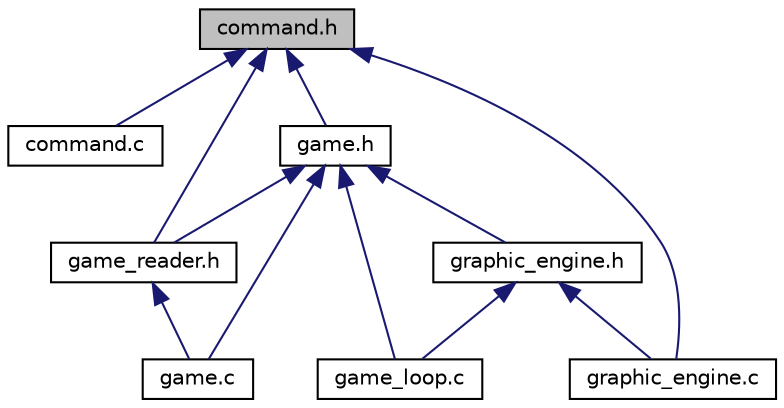digraph "command.h"
{
  edge [fontname="Helvetica",fontsize="10",labelfontname="Helvetica",labelfontsize="10"];
  node [fontname="Helvetica",fontsize="10",shape=record];
  Node1 [label="command.h",height=0.2,width=0.4,color="black", fillcolor="grey75", style="filled", fontcolor="black"];
  Node1 -> Node2 [dir="back",color="midnightblue",fontsize="10",style="solid",fontname="Helvetica"];
  Node2 [label="command.c",height=0.2,width=0.4,color="black", fillcolor="white", style="filled",URL="$command_8c.html",tooltip="It implements the command interpreter. "];
  Node1 -> Node3 [dir="back",color="midnightblue",fontsize="10",style="solid",fontname="Helvetica"];
  Node3 [label="game.h",height=0.2,width=0.4,color="black", fillcolor="white", style="filled",URL="$game_8h.html",tooltip="It defines the game interface for each command. "];
  Node3 -> Node4 [dir="back",color="midnightblue",fontsize="10",style="solid",fontname="Helvetica"];
  Node4 [label="game.c",height=0.2,width=0.4,color="black", fillcolor="white", style="filled",URL="$game_8c.html",tooltip="It implements the game interface and all the associated callbacks for each command. "];
  Node3 -> Node5 [dir="back",color="midnightblue",fontsize="10",style="solid",fontname="Helvetica"];
  Node5 [label="game_reader.h",height=0.2,width=0.4,color="black", fillcolor="white", style="filled",URL="$game__reader_8h.html",tooltip="It loads the game space from a file. "];
  Node5 -> Node4 [dir="back",color="midnightblue",fontsize="10",style="solid",fontname="Helvetica"];
  Node3 -> Node6 [dir="back",color="midnightblue",fontsize="10",style="solid",fontname="Helvetica"];
  Node6 [label="graphic_engine.h",height=0.2,width=0.4,color="black", fillcolor="white", style="filled",URL="$graphic__engine_8h.html",tooltip="It defines a textual graphic engine. "];
  Node6 -> Node7 [dir="back",color="midnightblue",fontsize="10",style="solid",fontname="Helvetica"];
  Node7 [label="game_loop.c",height=0.2,width=0.4,color="black", fillcolor="white", style="filled",URL="$game__loop_8c.html",tooltip="It defines the game loop. "];
  Node6 -> Node8 [dir="back",color="midnightblue",fontsize="10",style="solid",fontname="Helvetica"];
  Node8 [label="graphic_engine.c",height=0.2,width=0.4,color="black", fillcolor="white", style="filled",URL="$graphic__engine_8c.html",tooltip="It defines a textual graphic engine. "];
  Node3 -> Node7 [dir="back",color="midnightblue",fontsize="10",style="solid",fontname="Helvetica"];
  Node1 -> Node5 [dir="back",color="midnightblue",fontsize="10",style="solid",fontname="Helvetica"];
  Node1 -> Node8 [dir="back",color="midnightblue",fontsize="10",style="solid",fontname="Helvetica"];
}
